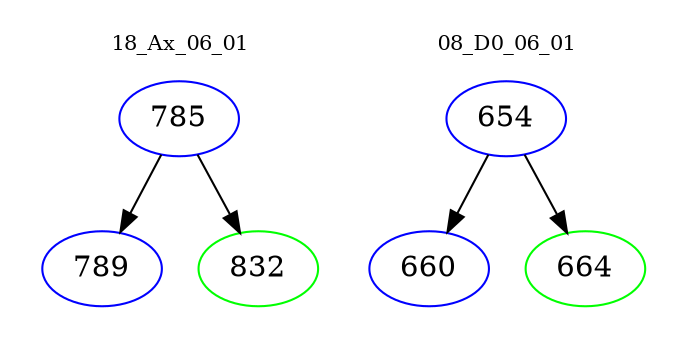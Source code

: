 digraph{
subgraph cluster_0 {
color = white
label = "18_Ax_06_01";
fontsize=10;
T0_785 [label="785", color="blue"]
T0_785 -> T0_789 [color="black"]
T0_789 [label="789", color="blue"]
T0_785 -> T0_832 [color="black"]
T0_832 [label="832", color="green"]
}
subgraph cluster_1 {
color = white
label = "08_D0_06_01";
fontsize=10;
T1_654 [label="654", color="blue"]
T1_654 -> T1_660 [color="black"]
T1_660 [label="660", color="blue"]
T1_654 -> T1_664 [color="black"]
T1_664 [label="664", color="green"]
}
}
